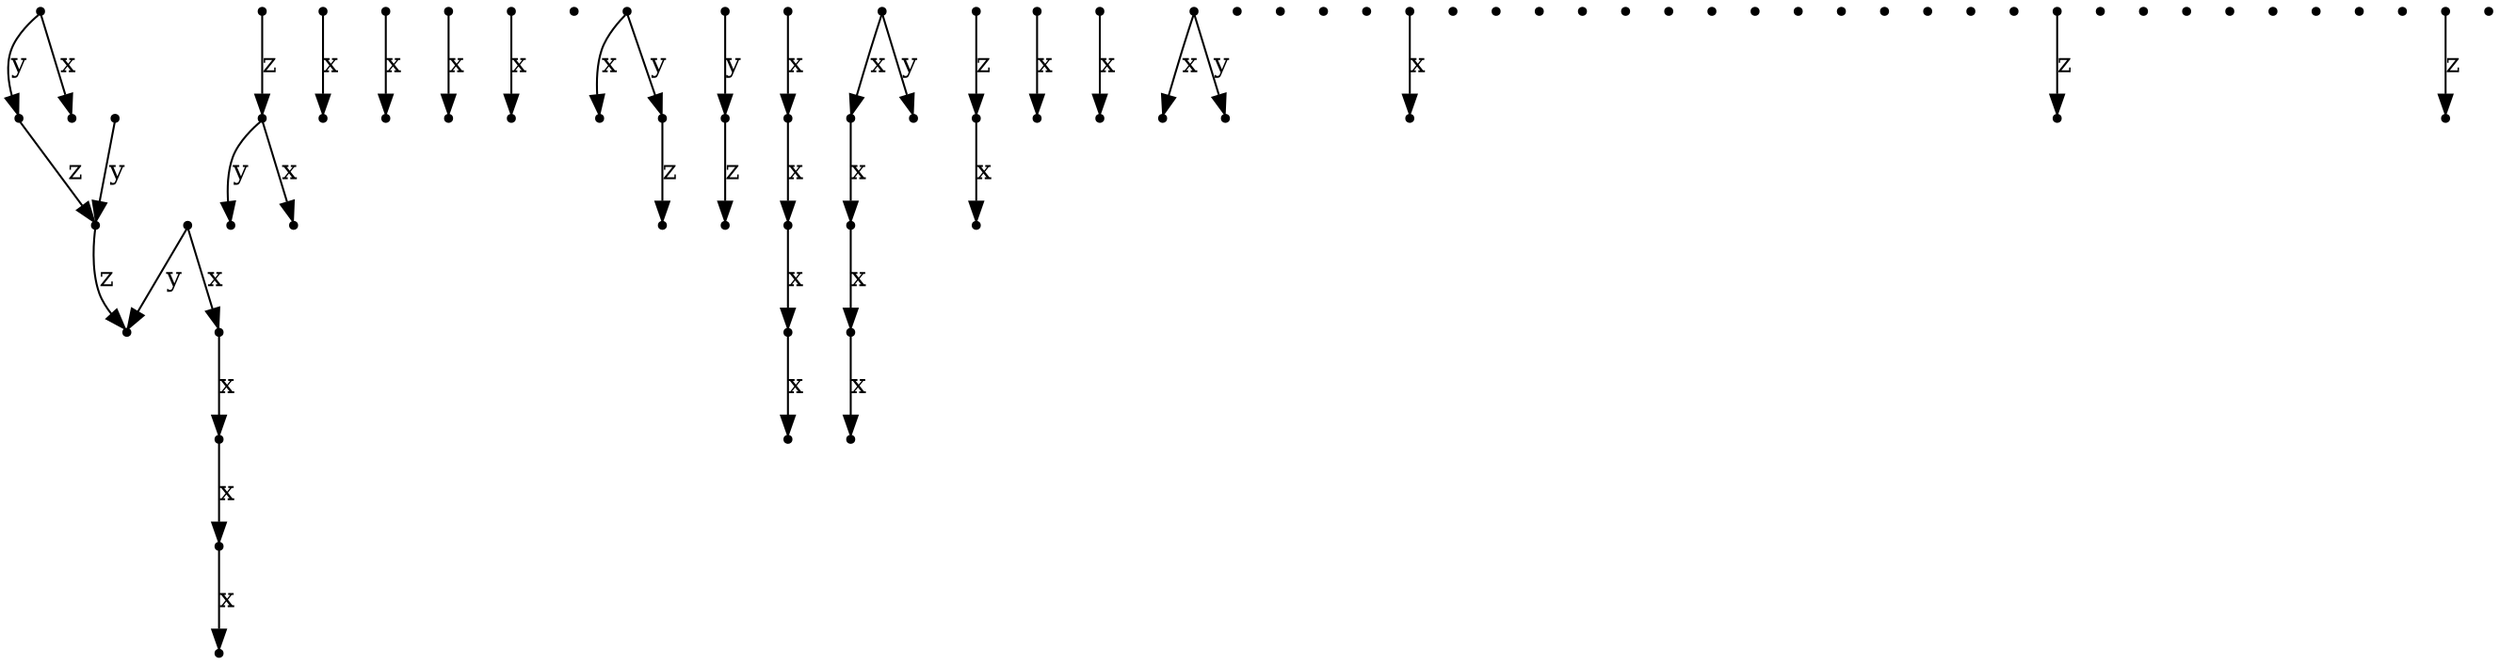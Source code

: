 digraph P {
"Gv1-1" [shape=point];
"Gv1-1" -> "Gv5-8" [label="y"];
"Gv1-1" -> "Gv3-6" [label="x"];
"Gv1-2" [shape=point];
"Gv1-2" -> "Gv5-1" [label="y"];
"Gv1-2" -> "Gv3-5" [label="x"];
"Gv1-3" [shape=point];
"Gv1-3" -> "Gv3-4" [label="x"];
"Gv1-4" [shape=point];
"Gv1-5" [shape=point];
"Gv1-6" [shape=point];
"Gv1-7" [shape=point];
"Gv1-7" -> "Gv5-9" [label="y"];
"Gv1-8" [shape=point];
"Gv1-9" [shape=point];
"Gv1-10" [shape=point];
"Gv1-11" [shape=point];
"Gv1-11" -> "Gv5-10" [label="y"];
"Gv1-11" -> "Gv3-12" [label="x"];
"Gv1-12" [shape=point];
"Gv1-12" -> "Gv3-13" [label="x"];
"Gv1-13" [shape=point];
"Gv1-13" -> "Gv3-14" [label="x"];
"Gv1-14" [shape=point];
"Gv1-14" -> "Gv3-15" [label="x"];
"Gv1-15" [shape=point];
"Gv1-16" [shape=point];
"Gv1-16" -> "Gv3-17" [label="x"];
"Gv1-17" [shape=point];
"Gv2-1" [shape=point];
"Gv2-1" -> "Gv1-6" [label="x"];
"Gv2-2" [shape=point];
"Gv2-2" -> "Gv1-5" [label="x"];
"Gv2-3" [shape=point];
"Gv2-3" -> "Gv1-4" [label="x"];
"Gv2-4" [shape=point];
"Gv2-5" [shape=point];
"Gv2-6" [shape=point];
"Gv2-7" [shape=point];
"Gv2-8" [shape=point];
"Gv2-9" [shape=point];
"Gv2-10" [shape=point];
"Gv2-11" [shape=point];
"Gv2-11" -> "Gv1-12" [label="x"];
"Gv2-12" [shape=point];
"Gv2-12" -> "Gv1-13" [label="x"];
"Gv2-13" [shape=point];
"Gv2-13" -> "Gv1-14" [label="x"];
"Gv2-14" [shape=point];
"Gv2-14" -> "Gv1-15" [label="x"];
"Gv2-15" [shape=point];
"Gv2-16" [shape=point];
"Gv2-16" -> "Gv1-17" [label="x"];
"Gv2-17" [shape=point];
"Gv3-1" [shape=point];
"Gv3-1" -> "Gv4-8" [label="y"];
"Gv3-1" -> "Gv2-6" [label="x"];
"Gv3-2" [shape=point];
"Gv3-2" -> "Gv4-1" [label="y"];
"Gv3-2" -> "Gv2-5" [label="x"];
"Gv3-3" [shape=point];
"Gv3-3" -> "Gv2-4" [label="x"];
"Gv3-4" [shape=point];
"Gv3-5" [shape=point];
"Gv3-6" [shape=point];
"Gv3-7" [shape=point];
"Gv3-7" -> "Gv4-9" [label="y"];
"Gv3-8" [shape=point];
"Gv3-9" [shape=point];
"Gv3-10" [shape=point];
"Gv3-11" [shape=point];
"Gv3-11" -> "Gv4-10" [label="y"];
"Gv3-11" -> "Gv2-12" [label="x"];
"Gv3-12" [shape=point];
"Gv3-12" -> "Gv2-13" [label="x"];
"Gv3-13" [shape=point];
"Gv3-13" -> "Gv2-14" [label="x"];
"Gv3-14" [shape=point];
"Gv3-14" -> "Gv2-15" [label="x"];
"Gv3-15" [shape=point];
"Gv3-16" [shape=point];
"Gv3-16" -> "Gv2-17" [label="x"];
"Gv3-17" [shape=point];
"Gv4-1" [shape=point];
"Gv4-2" [shape=point];
"Gv4-3" [shape=point];
"Gv4-3" -> "Gv1-2" [label="z"];
"Gv4-4" [shape=point];
"Gv4-5" [shape=point];
"Gv4-6" [shape=point];
"Gv4-7" [shape=point];
"Gv4-8" [shape=point];
"Gv4-8" -> "Gv1-9" [label="z"];
"Gv4-9" [shape=point];
"Gv4-9" -> "Gv1-10" [label="z"];
"Gv4-10" [shape=point];
"Gv4-11" [shape=point];
"Gv4-12" [shape=point];
"Gv4-13" [shape=point];
"Gv4-14" [shape=point];
"Gv4-15" [shape=point];
"Gv4-15" -> "Gv1-16" [label="z"];
"Gv4-16" [shape=point];
"Gv4-17" [shape=point];
"Gv5-1" [shape=point];
"Gv5-2" [shape=point];
"Gv5-3" [shape=point];
"Gv5-3" -> "Gv5-2" [label="z"];
"Gv5-4" [shape=point];
"Gv5-5" [shape=point];
"Gv5-6" [shape=point];
"Gv5-7" [shape=point];
"Gv5-8" [shape=point];
"Gv5-8" -> "Gv5-9" [label="z"];
"Gv5-9" [shape=point];
"Gv5-9" -> "Gv5-10" [label="z"];
"Gv5-10" [shape=point];
"Gv5-11" [shape=point];
"Gv5-12" [shape=point];
"Gv5-13" [shape=point];
"Gv5-14" [shape=point];
"Gv5-15" [shape=point];
"Gv5-15" -> "Gv5-16" [label="z"];
"Gv5-16" [shape=point];
"Gv5-17" [shape=point];
}
